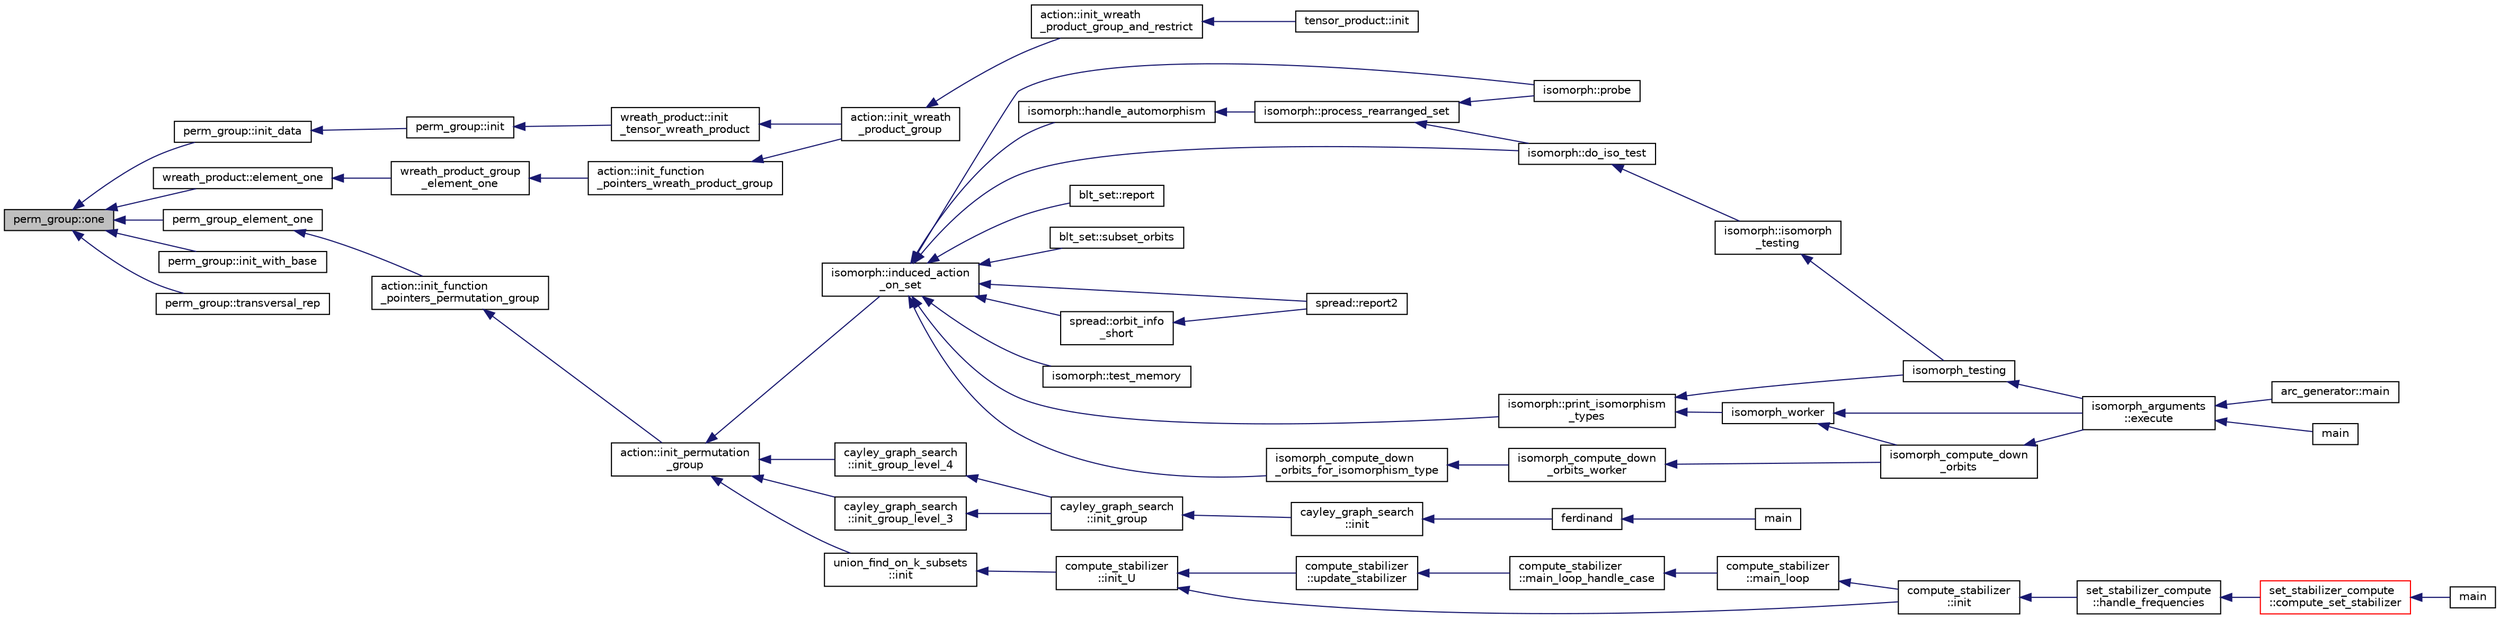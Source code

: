 digraph "perm_group::one"
{
  edge [fontname="Helvetica",fontsize="10",labelfontname="Helvetica",labelfontsize="10"];
  node [fontname="Helvetica",fontsize="10",shape=record];
  rankdir="LR";
  Node628 [label="perm_group::one",height=0.2,width=0.4,color="black", fillcolor="grey75", style="filled", fontcolor="black"];
  Node628 -> Node629 [dir="back",color="midnightblue",fontsize="10",style="solid",fontname="Helvetica"];
  Node629 [label="wreath_product::element_one",height=0.2,width=0.4,color="black", fillcolor="white", style="filled",URL="$d8/dfa/classwreath__product.html#a0d4f851a377ee75ce7222c7ddab53492"];
  Node629 -> Node630 [dir="back",color="midnightblue",fontsize="10",style="solid",fontname="Helvetica"];
  Node630 [label="wreath_product_group\l_element_one",height=0.2,width=0.4,color="black", fillcolor="white", style="filled",URL="$da/d12/interface__wreath__product_8_c.html#a81422d384d05f80e1bab00a0847e0a2e"];
  Node630 -> Node631 [dir="back",color="midnightblue",fontsize="10",style="solid",fontname="Helvetica"];
  Node631 [label="action::init_function\l_pointers_wreath_product_group",height=0.2,width=0.4,color="black", fillcolor="white", style="filled",URL="$d2/d86/classaction.html#a149d3bdc89556d74a4a20597f0cccdc0"];
  Node631 -> Node632 [dir="back",color="midnightblue",fontsize="10",style="solid",fontname="Helvetica"];
  Node632 [label="action::init_wreath\l_product_group",height=0.2,width=0.4,color="black", fillcolor="white", style="filled",URL="$d2/d86/classaction.html#a29d8425b266eff98677406f084ee3f86"];
  Node632 -> Node633 [dir="back",color="midnightblue",fontsize="10",style="solid",fontname="Helvetica"];
  Node633 [label="action::init_wreath\l_product_group_and_restrict",height=0.2,width=0.4,color="black", fillcolor="white", style="filled",URL="$d2/d86/classaction.html#a5ea78557093c987967e7b8162fabbf72"];
  Node633 -> Node634 [dir="back",color="midnightblue",fontsize="10",style="solid",fontname="Helvetica"];
  Node634 [label="tensor_product::init",height=0.2,width=0.4,color="black", fillcolor="white", style="filled",URL="$dd/d3e/classtensor__product.html#a2a8ac905e80dd9bb7339c9506c3521d3"];
  Node628 -> Node635 [dir="back",color="midnightblue",fontsize="10",style="solid",fontname="Helvetica"];
  Node635 [label="perm_group_element_one",height=0.2,width=0.4,color="black", fillcolor="white", style="filled",URL="$df/d36/interface__perm__group_8_c.html#a5bb0c6025f20eb83dcecd116e209d26c"];
  Node635 -> Node636 [dir="back",color="midnightblue",fontsize="10",style="solid",fontname="Helvetica"];
  Node636 [label="action::init_function\l_pointers_permutation_group",height=0.2,width=0.4,color="black", fillcolor="white", style="filled",URL="$d2/d86/classaction.html#a8e6cd4aa446047edbebe7e0702dc1f17"];
  Node636 -> Node637 [dir="back",color="midnightblue",fontsize="10",style="solid",fontname="Helvetica"];
  Node637 [label="action::init_permutation\l_group",height=0.2,width=0.4,color="black", fillcolor="white", style="filled",URL="$d2/d86/classaction.html#a339bbfc596572ec88071c5f5e0ce3f41"];
  Node637 -> Node638 [dir="back",color="midnightblue",fontsize="10",style="solid",fontname="Helvetica"];
  Node638 [label="cayley_graph_search\l::init_group_level_3",height=0.2,width=0.4,color="black", fillcolor="white", style="filled",URL="$de/dae/classcayley__graph__search.html#a7c936e674e8ea64597fa37ae5aa71c71"];
  Node638 -> Node639 [dir="back",color="midnightblue",fontsize="10",style="solid",fontname="Helvetica"];
  Node639 [label="cayley_graph_search\l::init_group",height=0.2,width=0.4,color="black", fillcolor="white", style="filled",URL="$de/dae/classcayley__graph__search.html#adbce2e517a8ed979f53e8aeb043cf4ca"];
  Node639 -> Node640 [dir="back",color="midnightblue",fontsize="10",style="solid",fontname="Helvetica"];
  Node640 [label="cayley_graph_search\l::init",height=0.2,width=0.4,color="black", fillcolor="white", style="filled",URL="$de/dae/classcayley__graph__search.html#add9c6434abeaebac4a07bc03cb21672d"];
  Node640 -> Node641 [dir="back",color="midnightblue",fontsize="10",style="solid",fontname="Helvetica"];
  Node641 [label="ferdinand",height=0.2,width=0.4,color="black", fillcolor="white", style="filled",URL="$da/df3/ferdinand_8_c.html#a322b57727d23cf5a0932f11c30ea18d9"];
  Node641 -> Node642 [dir="back",color="midnightblue",fontsize="10",style="solid",fontname="Helvetica"];
  Node642 [label="main",height=0.2,width=0.4,color="black", fillcolor="white", style="filled",URL="$da/df3/ferdinand_8_c.html#a3c04138a5bfe5d72780bb7e82a18e627"];
  Node637 -> Node643 [dir="back",color="midnightblue",fontsize="10",style="solid",fontname="Helvetica"];
  Node643 [label="cayley_graph_search\l::init_group_level_4",height=0.2,width=0.4,color="black", fillcolor="white", style="filled",URL="$de/dae/classcayley__graph__search.html#a6593f90cd91bea8c23fe71acca05655e"];
  Node643 -> Node639 [dir="back",color="midnightblue",fontsize="10",style="solid",fontname="Helvetica"];
  Node637 -> Node644 [dir="back",color="midnightblue",fontsize="10",style="solid",fontname="Helvetica"];
  Node644 [label="union_find_on_k_subsets\l::init",height=0.2,width=0.4,color="black", fillcolor="white", style="filled",URL="$d3/d1b/classunion__find__on__k__subsets.html#aad0de310a8e8df1ff78ee2eaf3ec1e54"];
  Node644 -> Node645 [dir="back",color="midnightblue",fontsize="10",style="solid",fontname="Helvetica"];
  Node645 [label="compute_stabilizer\l::init_U",height=0.2,width=0.4,color="black", fillcolor="white", style="filled",URL="$d8/d30/classcompute__stabilizer.html#a00de428b9934e9a55157eff6c43d64d0"];
  Node645 -> Node646 [dir="back",color="midnightblue",fontsize="10",style="solid",fontname="Helvetica"];
  Node646 [label="compute_stabilizer\l::init",height=0.2,width=0.4,color="black", fillcolor="white", style="filled",URL="$d8/d30/classcompute__stabilizer.html#a36a1729430f317a65559220a8206a7d7"];
  Node646 -> Node647 [dir="back",color="midnightblue",fontsize="10",style="solid",fontname="Helvetica"];
  Node647 [label="set_stabilizer_compute\l::handle_frequencies",height=0.2,width=0.4,color="black", fillcolor="white", style="filled",URL="$d8/dc6/classset__stabilizer__compute.html#a247c31bc3f19f22dadbfd7607cbaaa78"];
  Node647 -> Node648 [dir="back",color="midnightblue",fontsize="10",style="solid",fontname="Helvetica"];
  Node648 [label="set_stabilizer_compute\l::compute_set_stabilizer",height=0.2,width=0.4,color="red", fillcolor="white", style="filled",URL="$d8/dc6/classset__stabilizer__compute.html#ad4f92074322e98c7cd0ed5d4f8486b76"];
  Node648 -> Node649 [dir="back",color="midnightblue",fontsize="10",style="solid",fontname="Helvetica"];
  Node649 [label="main",height=0.2,width=0.4,color="black", fillcolor="white", style="filled",URL="$db/d67/test__hyperoval_8_c.html#a3c04138a5bfe5d72780bb7e82a18e627"];
  Node645 -> Node656 [dir="back",color="midnightblue",fontsize="10",style="solid",fontname="Helvetica"];
  Node656 [label="compute_stabilizer\l::update_stabilizer",height=0.2,width=0.4,color="black", fillcolor="white", style="filled",URL="$d8/d30/classcompute__stabilizer.html#a9d7978a6326dc7f0935f557f0828ed8e"];
  Node656 -> Node657 [dir="back",color="midnightblue",fontsize="10",style="solid",fontname="Helvetica"];
  Node657 [label="compute_stabilizer\l::main_loop_handle_case",height=0.2,width=0.4,color="black", fillcolor="white", style="filled",URL="$d8/d30/classcompute__stabilizer.html#a040fb5c6ad50133c5a16a35ed5b2ecc4"];
  Node657 -> Node658 [dir="back",color="midnightblue",fontsize="10",style="solid",fontname="Helvetica"];
  Node658 [label="compute_stabilizer\l::main_loop",height=0.2,width=0.4,color="black", fillcolor="white", style="filled",URL="$d8/d30/classcompute__stabilizer.html#ae8615a28e0494704450689b6ea0b7ca2"];
  Node658 -> Node646 [dir="back",color="midnightblue",fontsize="10",style="solid",fontname="Helvetica"];
  Node637 -> Node659 [dir="back",color="midnightblue",fontsize="10",style="solid",fontname="Helvetica"];
  Node659 [label="isomorph::induced_action\l_on_set",height=0.2,width=0.4,color="black", fillcolor="white", style="filled",URL="$d3/d5f/classisomorph.html#a66a62f79a0f877b889ec5bd0c79392f1"];
  Node659 -> Node660 [dir="back",color="midnightblue",fontsize="10",style="solid",fontname="Helvetica"];
  Node660 [label="blt_set::report",height=0.2,width=0.4,color="black", fillcolor="white", style="filled",URL="$d1/d3d/classblt__set.html#a6b19f88bd2b92ebfba7e7c362eb9065c"];
  Node659 -> Node661 [dir="back",color="midnightblue",fontsize="10",style="solid",fontname="Helvetica"];
  Node661 [label="blt_set::subset_orbits",height=0.2,width=0.4,color="black", fillcolor="white", style="filled",URL="$d1/d3d/classblt__set.html#af8f79fc4346244acfa0e2c2d23c36993"];
  Node659 -> Node662 [dir="back",color="midnightblue",fontsize="10",style="solid",fontname="Helvetica"];
  Node662 [label="spread::report2",height=0.2,width=0.4,color="black", fillcolor="white", style="filled",URL="$da/dc1/classspread.html#a543a79e4e7306af291584f53dacbfdd8"];
  Node659 -> Node663 [dir="back",color="midnightblue",fontsize="10",style="solid",fontname="Helvetica"];
  Node663 [label="spread::orbit_info\l_short",height=0.2,width=0.4,color="black", fillcolor="white", style="filled",URL="$da/dc1/classspread.html#a24795f879a815d7e4480a72395711aef"];
  Node663 -> Node662 [dir="back",color="midnightblue",fontsize="10",style="solid",fontname="Helvetica"];
  Node659 -> Node664 [dir="back",color="midnightblue",fontsize="10",style="solid",fontname="Helvetica"];
  Node664 [label="isomorph::test_memory",height=0.2,width=0.4,color="black", fillcolor="white", style="filled",URL="$d3/d5f/classisomorph.html#a27877043c77db8e85e8fa7d5c43845b0"];
  Node659 -> Node665 [dir="back",color="midnightblue",fontsize="10",style="solid",fontname="Helvetica"];
  Node665 [label="isomorph::print_isomorphism\l_types",height=0.2,width=0.4,color="black", fillcolor="white", style="filled",URL="$d3/d5f/classisomorph.html#abbcd12f6434585951a5532d0b2467a00"];
  Node665 -> Node666 [dir="back",color="midnightblue",fontsize="10",style="solid",fontname="Helvetica"];
  Node666 [label="isomorph_testing",height=0.2,width=0.4,color="black", fillcolor="white", style="filled",URL="$d4/d7e/isomorph__global_8_c.html#a5a73cbe9f89c4727f086482ee2d238f9"];
  Node666 -> Node667 [dir="back",color="midnightblue",fontsize="10",style="solid",fontname="Helvetica"];
  Node667 [label="isomorph_arguments\l::execute",height=0.2,width=0.4,color="black", fillcolor="white", style="filled",URL="$d5/de4/classisomorph__arguments.html#aa85e472d14906abdd5672dc66027583e"];
  Node667 -> Node668 [dir="back",color="midnightblue",fontsize="10",style="solid",fontname="Helvetica"];
  Node668 [label="main",height=0.2,width=0.4,color="black", fillcolor="white", style="filled",URL="$d1/d5e/blt__main_8_c.html#a217dbf8b442f20279ea00b898af96f52"];
  Node667 -> Node669 [dir="back",color="midnightblue",fontsize="10",style="solid",fontname="Helvetica"];
  Node669 [label="arc_generator::main",height=0.2,width=0.4,color="black", fillcolor="white", style="filled",URL="$d4/d21/classarc__generator.html#ad80140b51b165dad1fe6ab232be7829a"];
  Node665 -> Node670 [dir="back",color="midnightblue",fontsize="10",style="solid",fontname="Helvetica"];
  Node670 [label="isomorph_worker",height=0.2,width=0.4,color="black", fillcolor="white", style="filled",URL="$d4/d7e/isomorph__global_8_c.html#ace3bb6ec719b02a35534309d4d3fe99a"];
  Node670 -> Node667 [dir="back",color="midnightblue",fontsize="10",style="solid",fontname="Helvetica"];
  Node670 -> Node671 [dir="back",color="midnightblue",fontsize="10",style="solid",fontname="Helvetica"];
  Node671 [label="isomorph_compute_down\l_orbits",height=0.2,width=0.4,color="black", fillcolor="white", style="filled",URL="$d4/d7e/isomorph__global_8_c.html#a3613cea19158edd30958c4edecd97d53"];
  Node671 -> Node667 [dir="back",color="midnightblue",fontsize="10",style="solid",fontname="Helvetica"];
  Node659 -> Node672 [dir="back",color="midnightblue",fontsize="10",style="solid",fontname="Helvetica"];
  Node672 [label="isomorph_compute_down\l_orbits_for_isomorphism_type",height=0.2,width=0.4,color="black", fillcolor="white", style="filled",URL="$d4/d7e/isomorph__global_8_c.html#a13519b3a5d3b5ceb26b4bec6736b0086"];
  Node672 -> Node673 [dir="back",color="midnightblue",fontsize="10",style="solid",fontname="Helvetica"];
  Node673 [label="isomorph_compute_down\l_orbits_worker",height=0.2,width=0.4,color="black", fillcolor="white", style="filled",URL="$d4/d7e/isomorph__global_8_c.html#a4edf4a833ce5638a3d58cfae1c702b37"];
  Node673 -> Node671 [dir="back",color="midnightblue",fontsize="10",style="solid",fontname="Helvetica"];
  Node659 -> Node674 [dir="back",color="midnightblue",fontsize="10",style="solid",fontname="Helvetica"];
  Node674 [label="isomorph::probe",height=0.2,width=0.4,color="black", fillcolor="white", style="filled",URL="$d3/d5f/classisomorph.html#a9cb6fed7b6ac639d886b117a1f454441"];
  Node659 -> Node675 [dir="back",color="midnightblue",fontsize="10",style="solid",fontname="Helvetica"];
  Node675 [label="isomorph::do_iso_test",height=0.2,width=0.4,color="black", fillcolor="white", style="filled",URL="$d3/d5f/classisomorph.html#a51fc3bf5cc3a99282a489b2df37ee24e"];
  Node675 -> Node676 [dir="back",color="midnightblue",fontsize="10",style="solid",fontname="Helvetica"];
  Node676 [label="isomorph::isomorph\l_testing",height=0.2,width=0.4,color="black", fillcolor="white", style="filled",URL="$d3/d5f/classisomorph.html#ad7945ec94ba0ba16953482edfaa4da6e"];
  Node676 -> Node666 [dir="back",color="midnightblue",fontsize="10",style="solid",fontname="Helvetica"];
  Node659 -> Node677 [dir="back",color="midnightblue",fontsize="10",style="solid",fontname="Helvetica"];
  Node677 [label="isomorph::handle_automorphism",height=0.2,width=0.4,color="black", fillcolor="white", style="filled",URL="$d3/d5f/classisomorph.html#a95e0ae39f992234f7cbeb6f1d57d82df"];
  Node677 -> Node678 [dir="back",color="midnightblue",fontsize="10",style="solid",fontname="Helvetica"];
  Node678 [label="isomorph::process_rearranged_set",height=0.2,width=0.4,color="black", fillcolor="white", style="filled",URL="$d3/d5f/classisomorph.html#a7767fd5f1da6dfd7f93810be99ba4ab6"];
  Node678 -> Node674 [dir="back",color="midnightblue",fontsize="10",style="solid",fontname="Helvetica"];
  Node678 -> Node675 [dir="back",color="midnightblue",fontsize="10",style="solid",fontname="Helvetica"];
  Node628 -> Node679 [dir="back",color="midnightblue",fontsize="10",style="solid",fontname="Helvetica"];
  Node679 [label="perm_group::init_data",height=0.2,width=0.4,color="black", fillcolor="white", style="filled",URL="$df/d0a/classperm__group.html#abbcdd66714f6c380e6343d12592f0745"];
  Node679 -> Node680 [dir="back",color="midnightblue",fontsize="10",style="solid",fontname="Helvetica"];
  Node680 [label="perm_group::init",height=0.2,width=0.4,color="black", fillcolor="white", style="filled",URL="$df/d0a/classperm__group.html#aefb07e1e34c09ec498ca1ae072520b48"];
  Node680 -> Node681 [dir="back",color="midnightblue",fontsize="10",style="solid",fontname="Helvetica"];
  Node681 [label="wreath_product::init\l_tensor_wreath_product",height=0.2,width=0.4,color="black", fillcolor="white", style="filled",URL="$d8/dfa/classwreath__product.html#abab9a46886db102826e2ca2c1bfc39de"];
  Node681 -> Node632 [dir="back",color="midnightblue",fontsize="10",style="solid",fontname="Helvetica"];
  Node628 -> Node682 [dir="back",color="midnightblue",fontsize="10",style="solid",fontname="Helvetica"];
  Node682 [label="perm_group::init_with_base",height=0.2,width=0.4,color="black", fillcolor="white", style="filled",URL="$df/d0a/classperm__group.html#aa02263e401019788ab97480d11590f9a"];
  Node628 -> Node683 [dir="back",color="midnightblue",fontsize="10",style="solid",fontname="Helvetica"];
  Node683 [label="perm_group::transversal_rep",height=0.2,width=0.4,color="black", fillcolor="white", style="filled",URL="$df/d0a/classperm__group.html#aa130471f79beeba3b229d1fc796cf55c"];
}
